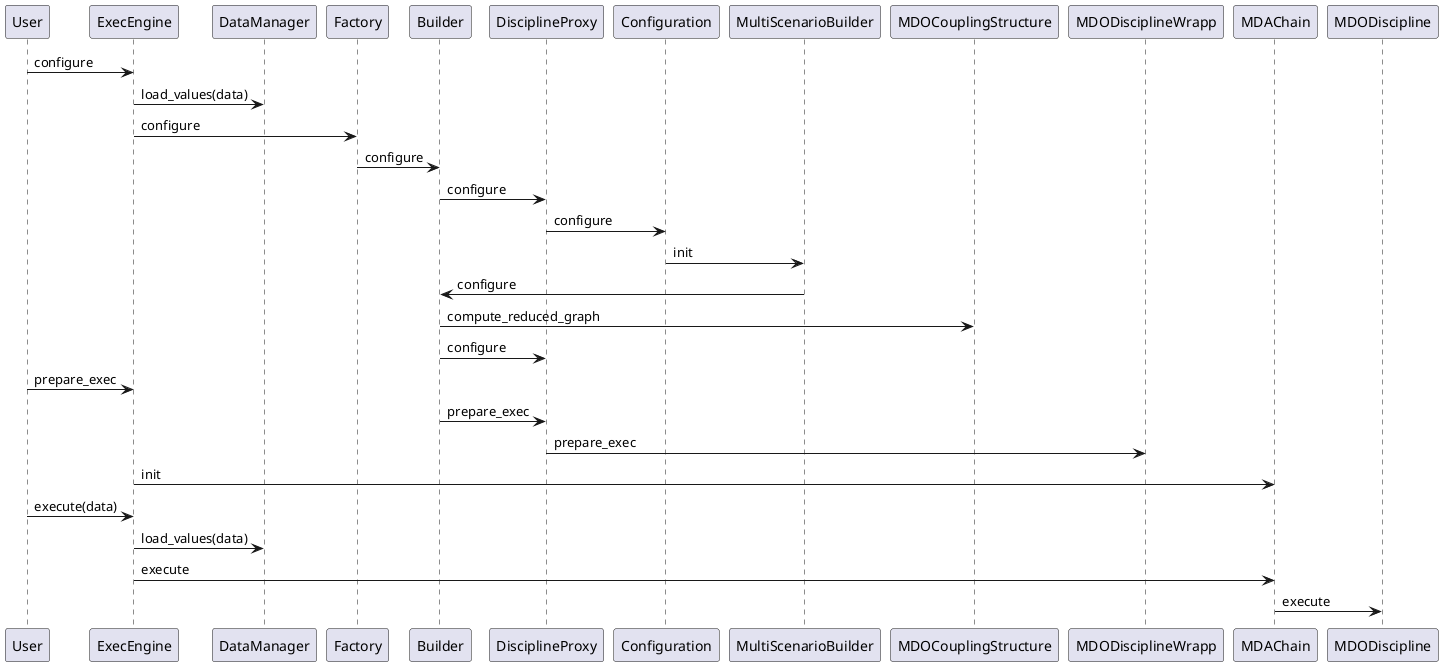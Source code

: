 @startuml
User -> ExecEngine: configure
ExecEngine -> DataManager: load_values(data)
ExecEngine -> Factory: configure
Factory -> Builder: configure
Builder -> DisciplineProxy: configure
DisciplineProxy -> Configuration: configure
Configuration -> MultiScenarioBuilder: init
MultiScenarioBuilder -> Builder: configure
Builder -> MDOCouplingStructure: compute_reduced_graph
Builder -> DisciplineProxy: configure

User -> ExecEngine: prepare_exec
Builder -> DisciplineProxy: prepare_exec
DisciplineProxy -> MDODisciplineWrapp : prepare_exec
ExecEngine -> MDAChain : init

User -> ExecEngine: execute(data)
ExecEngine -> DataManager: load_values(data)
ExecEngine -> MDAChain: execute
MDAChain -> MDODiscipline : execute
@enduml
